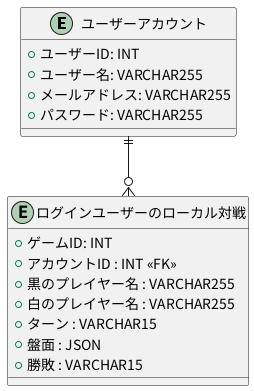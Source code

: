 @startuml er
skinparam defaultFontName "Noto Sans CJK JP"
entity "ユーザーアカウント" {
  +ユーザーID: INT
  +ユーザー名: VARCHAR255
  +メールアドレス: VARCHAR255
  +パスワード: VARCHAR255
}

entity "ログインユーザーのローカル対戦" {
  +ゲームID: INT
  +アカウントID : INT <<FK>>
  +黒のプレイヤー名 : VARCHAR255
  +白のプレイヤー名 : VARCHAR255
  +ターン : VARCHAR15
  +盤面 : JSON 
  +勝敗 : VARCHAR15
}

"ユーザーアカウント" ||--o{ "ログインユーザーのローカル対戦"

@enduml
